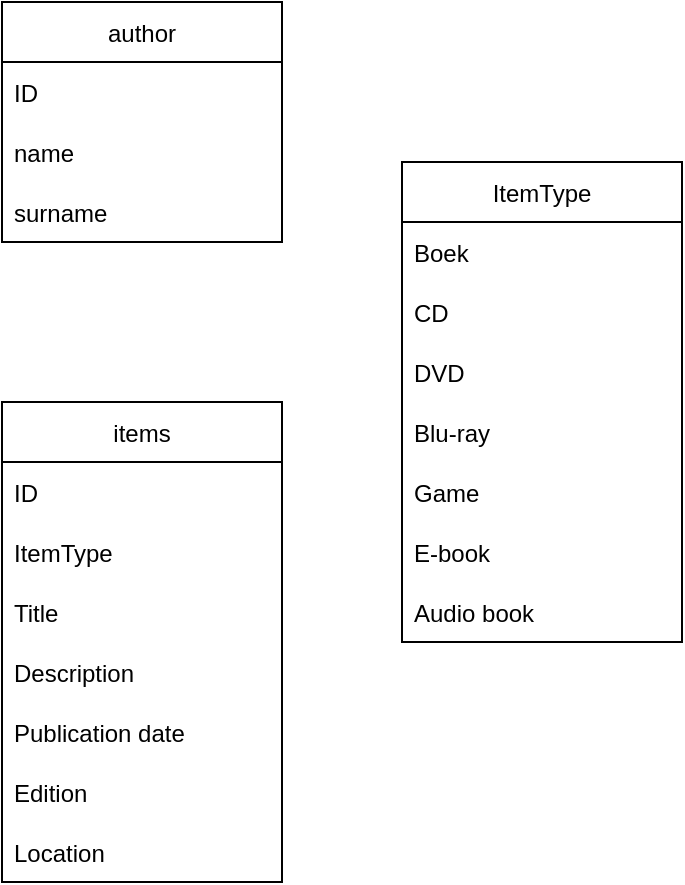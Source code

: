 <mxfile version="20.5.1" type="device"><diagram id="ihu22SIyemuvP7yx5QI5" name="Page-1"><mxGraphModel dx="1992" dy="761" grid="1" gridSize="10" guides="1" tooltips="1" connect="1" arrows="1" fold="1" page="1" pageScale="1" pageWidth="1169" pageHeight="827" math="0" shadow="0"><root><mxCell id="0"/><mxCell id="1" parent="0"/><mxCell id="V0B20KjCwZrNbCyR5IHc-40" value="ItemType" style="swimlane;fontStyle=0;childLayout=stackLayout;horizontal=1;startSize=30;horizontalStack=0;resizeParent=1;resizeParentMax=0;resizeLast=0;collapsible=1;marginBottom=0;" vertex="1" parent="1"><mxGeometry x="40" y="200" width="140" height="240" as="geometry"/></mxCell><mxCell id="V0B20KjCwZrNbCyR5IHc-41" value="Boek" style="text;strokeColor=none;fillColor=none;align=left;verticalAlign=middle;spacingLeft=4;spacingRight=4;overflow=hidden;points=[[0,0.5],[1,0.5]];portConstraint=eastwest;rotatable=0;" vertex="1" parent="V0B20KjCwZrNbCyR5IHc-40"><mxGeometry y="30" width="140" height="30" as="geometry"/></mxCell><mxCell id="V0B20KjCwZrNbCyR5IHc-43" value="CD" style="text;strokeColor=none;fillColor=none;align=left;verticalAlign=middle;spacingLeft=4;spacingRight=4;overflow=hidden;points=[[0,0.5],[1,0.5]];portConstraint=eastwest;rotatable=0;" vertex="1" parent="V0B20KjCwZrNbCyR5IHc-40"><mxGeometry y="60" width="140" height="30" as="geometry"/></mxCell><mxCell id="V0B20KjCwZrNbCyR5IHc-44" value="DVD" style="text;strokeColor=none;fillColor=none;align=left;verticalAlign=middle;spacingLeft=4;spacingRight=4;overflow=hidden;points=[[0,0.5],[1,0.5]];portConstraint=eastwest;rotatable=0;" vertex="1" parent="V0B20KjCwZrNbCyR5IHc-40"><mxGeometry y="90" width="140" height="30" as="geometry"/></mxCell><mxCell id="V0B20KjCwZrNbCyR5IHc-45" value="Blu-ray" style="text;strokeColor=none;fillColor=none;align=left;verticalAlign=middle;spacingLeft=4;spacingRight=4;overflow=hidden;points=[[0,0.5],[1,0.5]];portConstraint=eastwest;rotatable=0;" vertex="1" parent="V0B20KjCwZrNbCyR5IHc-40"><mxGeometry y="120" width="140" height="30" as="geometry"/></mxCell><mxCell id="V0B20KjCwZrNbCyR5IHc-63" value="Game" style="text;strokeColor=none;fillColor=none;align=left;verticalAlign=middle;spacingLeft=4;spacingRight=4;overflow=hidden;points=[[0,0.5],[1,0.5]];portConstraint=eastwest;rotatable=0;" vertex="1" parent="V0B20KjCwZrNbCyR5IHc-40"><mxGeometry y="150" width="140" height="30" as="geometry"/></mxCell><mxCell id="V0B20KjCwZrNbCyR5IHc-64" value="E-book" style="text;strokeColor=none;fillColor=none;align=left;verticalAlign=middle;spacingLeft=4;spacingRight=4;overflow=hidden;points=[[0,0.5],[1,0.5]];portConstraint=eastwest;rotatable=0;" vertex="1" parent="V0B20KjCwZrNbCyR5IHc-40"><mxGeometry y="180" width="140" height="30" as="geometry"/></mxCell><mxCell id="V0B20KjCwZrNbCyR5IHc-65" value="Audio book" style="text;strokeColor=none;fillColor=none;align=left;verticalAlign=middle;spacingLeft=4;spacingRight=4;overflow=hidden;points=[[0,0.5],[1,0.5]];portConstraint=eastwest;rotatable=0;" vertex="1" parent="V0B20KjCwZrNbCyR5IHc-40"><mxGeometry y="210" width="140" height="30" as="geometry"/></mxCell><mxCell id="V0B20KjCwZrNbCyR5IHc-46" value="author" style="swimlane;fontStyle=0;childLayout=stackLayout;horizontal=1;startSize=30;horizontalStack=0;resizeParent=1;resizeParentMax=0;resizeLast=0;collapsible=1;marginBottom=0;" vertex="1" parent="1"><mxGeometry x="-160" y="120" width="140" height="120" as="geometry"/></mxCell><mxCell id="V0B20KjCwZrNbCyR5IHc-57" value="ID" style="text;strokeColor=none;fillColor=none;align=left;verticalAlign=middle;spacingLeft=4;spacingRight=4;overflow=hidden;points=[[0,0.5],[1,0.5]];portConstraint=eastwest;rotatable=0;" vertex="1" parent="V0B20KjCwZrNbCyR5IHc-46"><mxGeometry y="30" width="140" height="30" as="geometry"/></mxCell><mxCell id="V0B20KjCwZrNbCyR5IHc-47" value="name" style="text;strokeColor=none;fillColor=none;align=left;verticalAlign=middle;spacingLeft=4;spacingRight=4;overflow=hidden;points=[[0,0.5],[1,0.5]];portConstraint=eastwest;rotatable=0;" vertex="1" parent="V0B20KjCwZrNbCyR5IHc-46"><mxGeometry y="60" width="140" height="30" as="geometry"/></mxCell><mxCell id="V0B20KjCwZrNbCyR5IHc-48" value="surname" style="text;strokeColor=none;fillColor=none;align=left;verticalAlign=middle;spacingLeft=4;spacingRight=4;overflow=hidden;points=[[0,0.5],[1,0.5]];portConstraint=eastwest;rotatable=0;" vertex="1" parent="V0B20KjCwZrNbCyR5IHc-46"><mxGeometry y="90" width="140" height="30" as="geometry"/></mxCell><mxCell id="V0B20KjCwZrNbCyR5IHc-54" value="items" style="swimlane;fontStyle=0;childLayout=stackLayout;horizontal=1;startSize=30;horizontalStack=0;resizeParent=1;resizeParentMax=0;resizeLast=0;collapsible=1;marginBottom=0;" vertex="1" parent="1"><mxGeometry x="-160" y="320" width="140" height="240" as="geometry"/></mxCell><mxCell id="V0B20KjCwZrNbCyR5IHc-55" value="ID" style="text;strokeColor=none;fillColor=none;align=left;verticalAlign=middle;spacingLeft=4;spacingRight=4;overflow=hidden;points=[[0,0.5],[1,0.5]];portConstraint=eastwest;rotatable=0;" vertex="1" parent="V0B20KjCwZrNbCyR5IHc-54"><mxGeometry y="30" width="140" height="30" as="geometry"/></mxCell><mxCell id="V0B20KjCwZrNbCyR5IHc-56" value="ItemType" style="text;strokeColor=none;fillColor=none;align=left;verticalAlign=middle;spacingLeft=4;spacingRight=4;overflow=hidden;points=[[0,0.5],[1,0.5]];portConstraint=eastwest;rotatable=0;" vertex="1" parent="V0B20KjCwZrNbCyR5IHc-54"><mxGeometry y="60" width="140" height="30" as="geometry"/></mxCell><mxCell id="V0B20KjCwZrNbCyR5IHc-58" value="Title" style="text;strokeColor=none;fillColor=none;align=left;verticalAlign=middle;spacingLeft=4;spacingRight=4;overflow=hidden;points=[[0,0.5],[1,0.5]];portConstraint=eastwest;rotatable=0;" vertex="1" parent="V0B20KjCwZrNbCyR5IHc-54"><mxGeometry y="90" width="140" height="30" as="geometry"/></mxCell><mxCell id="V0B20KjCwZrNbCyR5IHc-59" value="Description" style="text;strokeColor=none;fillColor=none;align=left;verticalAlign=middle;spacingLeft=4;spacingRight=4;overflow=hidden;points=[[0,0.5],[1,0.5]];portConstraint=eastwest;rotatable=0;" vertex="1" parent="V0B20KjCwZrNbCyR5IHc-54"><mxGeometry y="120" width="140" height="30" as="geometry"/></mxCell><mxCell id="V0B20KjCwZrNbCyR5IHc-60" value="Publication date" style="text;strokeColor=none;fillColor=none;align=left;verticalAlign=middle;spacingLeft=4;spacingRight=4;overflow=hidden;points=[[0,0.5],[1,0.5]];portConstraint=eastwest;rotatable=0;" vertex="1" parent="V0B20KjCwZrNbCyR5IHc-54"><mxGeometry y="150" width="140" height="30" as="geometry"/></mxCell><mxCell id="V0B20KjCwZrNbCyR5IHc-61" value="Edition" style="text;strokeColor=none;fillColor=none;align=left;verticalAlign=middle;spacingLeft=4;spacingRight=4;overflow=hidden;points=[[0,0.5],[1,0.5]];portConstraint=eastwest;rotatable=0;" vertex="1" parent="V0B20KjCwZrNbCyR5IHc-54"><mxGeometry y="180" width="140" height="30" as="geometry"/></mxCell><mxCell id="V0B20KjCwZrNbCyR5IHc-62" value="Location" style="text;strokeColor=none;fillColor=none;align=left;verticalAlign=middle;spacingLeft=4;spacingRight=4;overflow=hidden;points=[[0,0.5],[1,0.5]];portConstraint=eastwest;rotatable=0;" vertex="1" parent="V0B20KjCwZrNbCyR5IHc-54"><mxGeometry y="210" width="140" height="30" as="geometry"/></mxCell></root></mxGraphModel></diagram></mxfile>